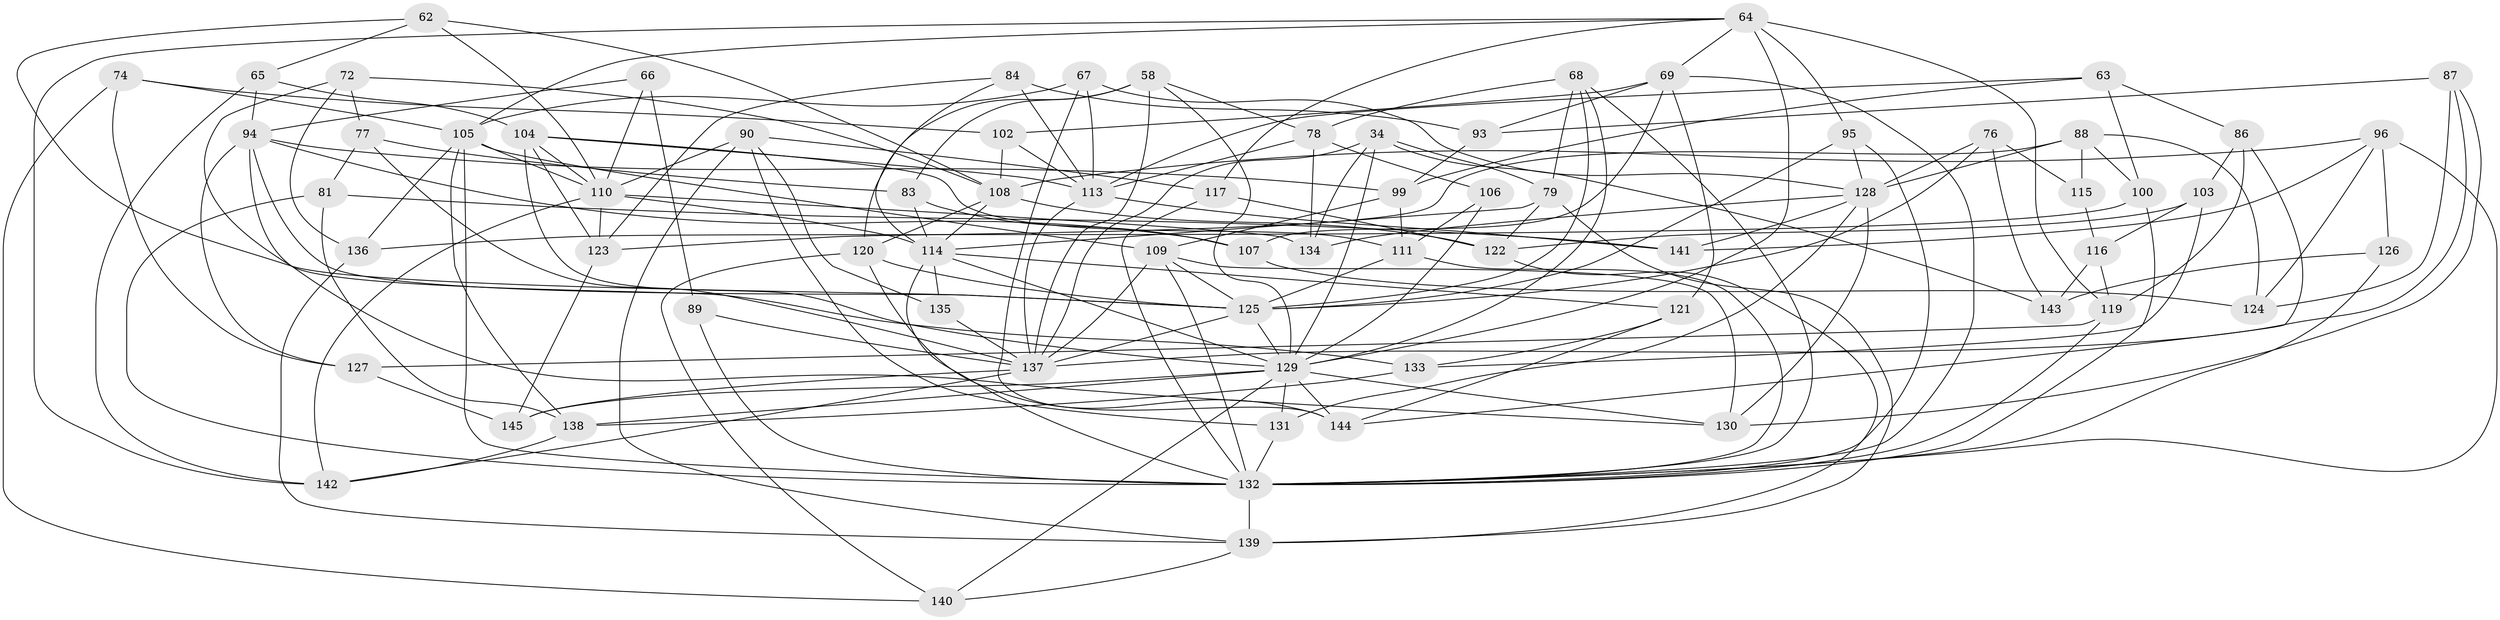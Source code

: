 // original degree distribution, {4: 1.0}
// Generated by graph-tools (version 1.1) at 2025/58/03/09/25 04:58:23]
// undirected, 72 vertices, 187 edges
graph export_dot {
graph [start="1"]
  node [color=gray90,style=filled];
  34 [super="+9"];
  58 [super="+52"];
  62;
  63;
  64 [super="+8+15+32"];
  65;
  66;
  67;
  68 [super="+29"];
  69 [super="+54"];
  72;
  74;
  76;
  77;
  78 [super="+31"];
  79 [super="+16"];
  81;
  83;
  84;
  86;
  87;
  88 [super="+46"];
  89 [super="+42"];
  90 [super="+10"];
  93;
  94 [super="+40"];
  95;
  96 [super="+61"];
  99 [super="+35"];
  100;
  102;
  103;
  104 [super="+43+98"];
  105 [super="+44+71"];
  106;
  107;
  108 [super="+20+30"];
  109 [super="+24"];
  110 [super="+80+59"];
  111 [super="+57"];
  113 [super="+25+49"];
  114 [super="+5+17+70+92"];
  115;
  116;
  117 [super="+37"];
  119 [super="+45"];
  120 [super="+6"];
  121;
  122 [super="+18"];
  123 [super="+38"];
  124;
  125 [super="+91+85"];
  126;
  127;
  128 [super="+36+60"];
  129 [super="+41+50+75"];
  130 [super="+55"];
  131;
  132 [super="+33+97"];
  133;
  134;
  135;
  136;
  137 [super="+11+28+14+73"];
  138 [super="+101"];
  139 [super="+48+56"];
  140;
  141;
  142 [super="+112"];
  143;
  144 [super="+51"];
  145 [super="+118"];
  34 -- 129;
  34 -- 143;
  34 -- 134;
  34 -- 79 [weight=2];
  34 -- 137;
  58 -- 83;
  58 -- 78;
  58 -- 129 [weight=2];
  58 -- 120;
  58 -- 137;
  62 -- 65;
  62 -- 110;
  62 -- 125;
  62 -- 108;
  63 -- 86;
  63 -- 100;
  63 -- 99;
  63 -- 113;
  64 -- 69;
  64 -- 95;
  64 -- 119 [weight=2];
  64 -- 117;
  64 -- 142 [weight=2];
  64 -- 129 [weight=2];
  64 -- 105;
  65 -- 142;
  65 -- 94;
  65 -- 104;
  66 -- 89 [weight=2];
  66 -- 94;
  66 -- 110;
  67 -- 144;
  67 -- 113;
  67 -- 128;
  67 -- 105;
  68 -- 125 [weight=2];
  68 -- 78;
  68 -- 79;
  68 -- 132;
  68 -- 129;
  69 -- 121;
  69 -- 107;
  69 -- 132;
  69 -- 93;
  69 -- 102;
  72 -- 77;
  72 -- 136;
  72 -- 133;
  72 -- 108;
  74 -- 127;
  74 -- 140;
  74 -- 102;
  74 -- 105;
  76 -- 143;
  76 -- 115;
  76 -- 125;
  76 -- 128;
  77 -- 83;
  77 -- 81;
  77 -- 137;
  78 -- 134;
  78 -- 106 [weight=2];
  78 -- 113;
  79 -- 114;
  79 -- 122;
  79 -- 139;
  81 -- 141;
  81 -- 132;
  81 -- 138;
  83 -- 107;
  83 -- 114;
  84 -- 93;
  84 -- 123;
  84 -- 114;
  84 -- 113;
  86 -- 144;
  86 -- 103;
  86 -- 119;
  87 -- 93;
  87 -- 124;
  87 -- 137;
  87 -- 130;
  88 -- 100;
  88 -- 115 [weight=2];
  88 -- 123;
  88 -- 124;
  88 -- 128;
  89 -- 137;
  89 -- 132 [weight=3];
  90 -- 110;
  90 -- 131;
  90 -- 139 [weight=2];
  90 -- 135;
  90 -- 117;
  93 -- 99;
  94 -- 107;
  94 -- 130;
  94 -- 125 [weight=2];
  94 -- 127;
  94 -- 99;
  95 -- 125;
  95 -- 132;
  95 -- 128;
  96 -- 141;
  96 -- 126 [weight=2];
  96 -- 124;
  96 -- 108;
  96 -- 132;
  99 -- 109 [weight=2];
  99 -- 111;
  100 -- 136;
  100 -- 132;
  102 -- 113;
  102 -- 108;
  103 -- 133;
  103 -- 116;
  103 -- 122;
  104 -- 110;
  104 -- 129 [weight=2];
  104 -- 111;
  104 -- 113;
  104 -- 123 [weight=2];
  105 -- 136;
  105 -- 138;
  105 -- 109;
  105 -- 110;
  105 -- 132;
  106 -- 111;
  106 -- 129;
  107 -- 124;
  108 -- 120;
  108 -- 114 [weight=2];
  108 -- 122;
  109 -- 130 [weight=2];
  109 -- 125;
  109 -- 137;
  109 -- 132;
  110 -- 114 [weight=2];
  110 -- 134;
  110 -- 123;
  110 -- 142;
  111 -- 132 [weight=2];
  111 -- 125;
  113 -- 141;
  113 -- 137;
  114 -- 121;
  114 -- 135;
  114 -- 132 [weight=2];
  114 -- 129;
  115 -- 116;
  116 -- 143;
  116 -- 119;
  117 -- 122 [weight=2];
  117 -- 132 [weight=2];
  119 -- 127;
  119 -- 132;
  120 -- 144 [weight=2];
  120 -- 125;
  120 -- 140;
  121 -- 133;
  121 -- 144;
  122 -- 139;
  123 -- 145;
  125 -- 137;
  125 -- 129;
  126 -- 143;
  126 -- 132;
  127 -- 145;
  128 -- 131;
  128 -- 134;
  128 -- 130;
  128 -- 141;
  129 -- 130;
  129 -- 138 [weight=2];
  129 -- 140;
  129 -- 145;
  129 -- 131;
  129 -- 144;
  131 -- 132;
  132 -- 139 [weight=2];
  133 -- 138;
  135 -- 137 [weight=2];
  136 -- 139;
  137 -- 145 [weight=3];
  137 -- 142;
  138 -- 142;
  139 -- 140;
}

